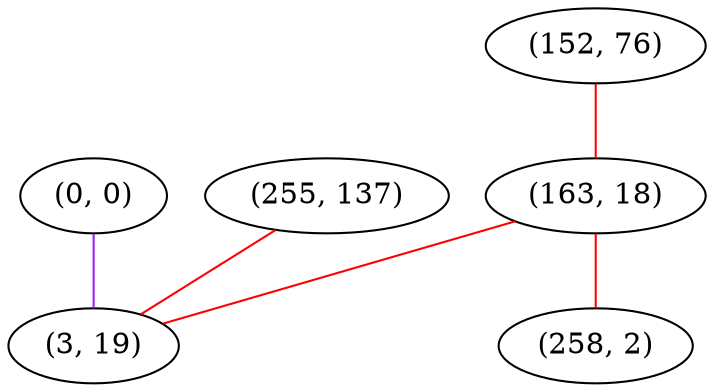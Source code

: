 graph "" {
"(0, 0)";
"(255, 137)";
"(152, 76)";
"(163, 18)";
"(3, 19)";
"(258, 2)";
"(0, 0)" -- "(3, 19)"  [color=purple, key=0, weight=4];
"(255, 137)" -- "(3, 19)"  [color=red, key=0, weight=1];
"(152, 76)" -- "(163, 18)"  [color=red, key=0, weight=1];
"(163, 18)" -- "(258, 2)"  [color=red, key=0, weight=1];
"(163, 18)" -- "(3, 19)"  [color=red, key=0, weight=1];
}
